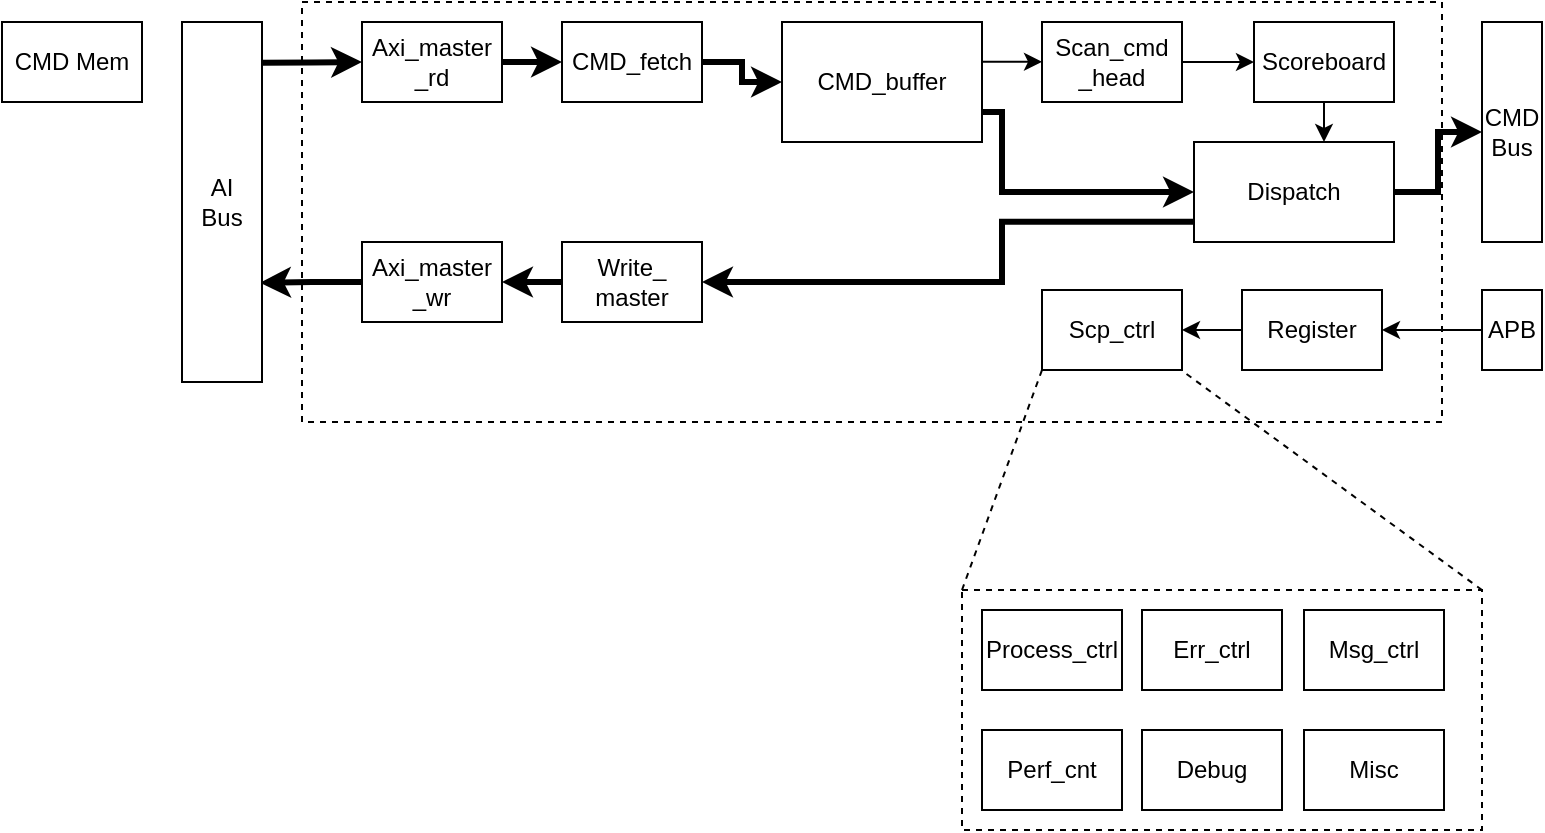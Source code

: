 <mxfile version="21.5.2" type="github">
  <diagram name="第 1 页" id="LpcylKUexM6prcseToAj">
    <mxGraphModel dx="1728" dy="937" grid="1" gridSize="10" guides="1" tooltips="1" connect="1" arrows="1" fold="1" page="1" pageScale="1" pageWidth="1169" pageHeight="827" math="0" shadow="0">
      <root>
        <mxCell id="0" />
        <mxCell id="1" parent="0" />
        <mxCell id="ImF7eDTHu0jVzkc-1LmT-47" value="" style="rounded=0;whiteSpace=wrap;html=1;dashed=1;" vertex="1" parent="1">
          <mxGeometry x="170" y="270" width="570" height="210" as="geometry" />
        </mxCell>
        <mxCell id="ImF7eDTHu0jVzkc-1LmT-39" value="" style="rounded=0;whiteSpace=wrap;html=1;dashed=1;" vertex="1" parent="1">
          <mxGeometry x="500" y="564" width="260" height="120" as="geometry" />
        </mxCell>
        <mxCell id="ImF7eDTHu0jVzkc-1LmT-18" value="" style="edgeStyle=orthogonalEdgeStyle;rounded=0;orthogonalLoop=1;jettySize=auto;html=1;strokeWidth=3;" edge="1" parent="1" source="ImF7eDTHu0jVzkc-1LmT-1" target="ImF7eDTHu0jVzkc-1LmT-2">
          <mxGeometry relative="1" as="geometry" />
        </mxCell>
        <mxCell id="ImF7eDTHu0jVzkc-1LmT-1" value="CMD_fetch" style="rounded=0;whiteSpace=wrap;html=1;" vertex="1" parent="1">
          <mxGeometry x="300" y="280" width="70" height="40" as="geometry" />
        </mxCell>
        <mxCell id="ImF7eDTHu0jVzkc-1LmT-20" value="" style="edgeStyle=orthogonalEdgeStyle;rounded=0;orthogonalLoop=1;jettySize=auto;html=1;entryX=0;entryY=0.5;entryDx=0;entryDy=0;exitX=0.997;exitY=0.332;exitDx=0;exitDy=0;exitPerimeter=0;" edge="1" parent="1" source="ImF7eDTHu0jVzkc-1LmT-2" target="ImF7eDTHu0jVzkc-1LmT-3">
          <mxGeometry relative="1" as="geometry" />
        </mxCell>
        <mxCell id="ImF7eDTHu0jVzkc-1LmT-24" style="edgeStyle=orthogonalEdgeStyle;rounded=0;orthogonalLoop=1;jettySize=auto;html=1;entryX=0;entryY=0.5;entryDx=0;entryDy=0;exitX=1;exitY=0.75;exitDx=0;exitDy=0;strokeWidth=3;" edge="1" parent="1" source="ImF7eDTHu0jVzkc-1LmT-2" target="ImF7eDTHu0jVzkc-1LmT-8">
          <mxGeometry relative="1" as="geometry">
            <Array as="points">
              <mxPoint x="520" y="325" />
              <mxPoint x="520" y="365" />
            </Array>
          </mxGeometry>
        </mxCell>
        <mxCell id="ImF7eDTHu0jVzkc-1LmT-2" value="CMD_buffer" style="rounded=0;whiteSpace=wrap;html=1;" vertex="1" parent="1">
          <mxGeometry x="410" y="280" width="100" height="60" as="geometry" />
        </mxCell>
        <mxCell id="ImF7eDTHu0jVzkc-1LmT-21" value="" style="edgeStyle=orthogonalEdgeStyle;rounded=0;orthogonalLoop=1;jettySize=auto;html=1;" edge="1" parent="1" source="ImF7eDTHu0jVzkc-1LmT-3" target="ImF7eDTHu0jVzkc-1LmT-4">
          <mxGeometry relative="1" as="geometry" />
        </mxCell>
        <mxCell id="ImF7eDTHu0jVzkc-1LmT-3" value="Scan_cmd&lt;br&gt;_head" style="rounded=0;whiteSpace=wrap;html=1;" vertex="1" parent="1">
          <mxGeometry x="540" y="280" width="70" height="40" as="geometry" />
        </mxCell>
        <mxCell id="ImF7eDTHu0jVzkc-1LmT-23" value="" style="edgeStyle=orthogonalEdgeStyle;rounded=0;orthogonalLoop=1;jettySize=auto;html=1;entryX=0.649;entryY=0.005;entryDx=0;entryDy=0;entryPerimeter=0;" edge="1" parent="1" source="ImF7eDTHu0jVzkc-1LmT-4" target="ImF7eDTHu0jVzkc-1LmT-8">
          <mxGeometry relative="1" as="geometry" />
        </mxCell>
        <mxCell id="ImF7eDTHu0jVzkc-1LmT-4" value="Scoreboard" style="rounded=0;whiteSpace=wrap;html=1;" vertex="1" parent="1">
          <mxGeometry x="646" y="280" width="70" height="40" as="geometry" />
        </mxCell>
        <mxCell id="ImF7eDTHu0jVzkc-1LmT-31" value="" style="edgeStyle=orthogonalEdgeStyle;rounded=0;orthogonalLoop=1;jettySize=auto;html=1;strokeWidth=3;" edge="1" parent="1" source="ImF7eDTHu0jVzkc-1LmT-5" target="ImF7eDTHu0jVzkc-1LmT-11">
          <mxGeometry relative="1" as="geometry" />
        </mxCell>
        <mxCell id="ImF7eDTHu0jVzkc-1LmT-5" value="Write_&lt;br&gt;master" style="rounded=0;whiteSpace=wrap;html=1;" vertex="1" parent="1">
          <mxGeometry x="300" y="390" width="70" height="40" as="geometry" />
        </mxCell>
        <mxCell id="ImF7eDTHu0jVzkc-1LmT-33" value="" style="edgeStyle=orthogonalEdgeStyle;rounded=0;orthogonalLoop=1;jettySize=auto;html=1;" edge="1" parent="1" source="ImF7eDTHu0jVzkc-1LmT-6" target="ImF7eDTHu0jVzkc-1LmT-7">
          <mxGeometry relative="1" as="geometry" />
        </mxCell>
        <mxCell id="ImF7eDTHu0jVzkc-1LmT-6" value="Register" style="rounded=0;whiteSpace=wrap;html=1;" vertex="1" parent="1">
          <mxGeometry x="640" y="414" width="70" height="40" as="geometry" />
        </mxCell>
        <mxCell id="ImF7eDTHu0jVzkc-1LmT-7" value="Scp_ctrl" style="rounded=0;whiteSpace=wrap;html=1;" vertex="1" parent="1">
          <mxGeometry x="540" y="414" width="70" height="40" as="geometry" />
        </mxCell>
        <mxCell id="ImF7eDTHu0jVzkc-1LmT-28" value="" style="edgeStyle=orthogonalEdgeStyle;rounded=0;orthogonalLoop=1;jettySize=auto;html=1;strokeWidth=3;" edge="1" parent="1" source="ImF7eDTHu0jVzkc-1LmT-8" target="ImF7eDTHu0jVzkc-1LmT-14">
          <mxGeometry relative="1" as="geometry" />
        </mxCell>
        <mxCell id="ImF7eDTHu0jVzkc-1LmT-30" style="edgeStyle=orthogonalEdgeStyle;rounded=0;orthogonalLoop=1;jettySize=auto;html=1;entryX=1;entryY=0.5;entryDx=0;entryDy=0;exitX=-0.002;exitY=0.797;exitDx=0;exitDy=0;exitPerimeter=0;strokeWidth=3;" edge="1" parent="1" source="ImF7eDTHu0jVzkc-1LmT-8" target="ImF7eDTHu0jVzkc-1LmT-5">
          <mxGeometry relative="1" as="geometry">
            <Array as="points">
              <mxPoint x="520" y="380" />
              <mxPoint x="520" y="410" />
            </Array>
          </mxGeometry>
        </mxCell>
        <mxCell id="ImF7eDTHu0jVzkc-1LmT-8" value="Dispatch" style="rounded=0;whiteSpace=wrap;html=1;" vertex="1" parent="1">
          <mxGeometry x="616" y="340" width="100" height="50" as="geometry" />
        </mxCell>
        <mxCell id="ImF7eDTHu0jVzkc-1LmT-17" value="" style="edgeStyle=orthogonalEdgeStyle;rounded=0;orthogonalLoop=1;jettySize=auto;html=1;strokeWidth=3;" edge="1" parent="1" source="ImF7eDTHu0jVzkc-1LmT-9" target="ImF7eDTHu0jVzkc-1LmT-1">
          <mxGeometry relative="1" as="geometry" />
        </mxCell>
        <mxCell id="ImF7eDTHu0jVzkc-1LmT-9" value="Axi_master&lt;br&gt;_rd" style="rounded=0;whiteSpace=wrap;html=1;" vertex="1" parent="1">
          <mxGeometry x="200" y="280" width="70" height="40" as="geometry" />
        </mxCell>
        <mxCell id="ImF7eDTHu0jVzkc-1LmT-27" value="" style="edgeStyle=orthogonalEdgeStyle;rounded=0;orthogonalLoop=1;jettySize=auto;html=1;entryX=0.975;entryY=0.724;entryDx=0;entryDy=0;entryPerimeter=0;strokeWidth=3;" edge="1" parent="1" source="ImF7eDTHu0jVzkc-1LmT-11" target="ImF7eDTHu0jVzkc-1LmT-13">
          <mxGeometry relative="1" as="geometry" />
        </mxCell>
        <mxCell id="ImF7eDTHu0jVzkc-1LmT-11" value="Axi_master&lt;br&gt;_wr" style="rounded=0;whiteSpace=wrap;html=1;" vertex="1" parent="1">
          <mxGeometry x="200" y="390" width="70" height="40" as="geometry" />
        </mxCell>
        <mxCell id="ImF7eDTHu0jVzkc-1LmT-12" value="CMD Mem" style="rounded=0;whiteSpace=wrap;html=1;" vertex="1" parent="1">
          <mxGeometry x="20" y="280" width="70" height="40" as="geometry" />
        </mxCell>
        <mxCell id="ImF7eDTHu0jVzkc-1LmT-25" style="edgeStyle=orthogonalEdgeStyle;rounded=0;orthogonalLoop=1;jettySize=auto;html=1;entryX=0;entryY=0.5;entryDx=0;entryDy=0;exitX=1;exitY=0.113;exitDx=0;exitDy=0;exitPerimeter=0;strokeWidth=3;" edge="1" parent="1" source="ImF7eDTHu0jVzkc-1LmT-13" target="ImF7eDTHu0jVzkc-1LmT-9">
          <mxGeometry relative="1" as="geometry" />
        </mxCell>
        <mxCell id="ImF7eDTHu0jVzkc-1LmT-13" value="AI&lt;br&gt;Bus" style="rounded=0;whiteSpace=wrap;html=1;" vertex="1" parent="1">
          <mxGeometry x="110" y="280" width="40" height="180" as="geometry" />
        </mxCell>
        <mxCell id="ImF7eDTHu0jVzkc-1LmT-14" value="CMD&lt;br&gt;Bus" style="rounded=0;whiteSpace=wrap;html=1;" vertex="1" parent="1">
          <mxGeometry x="760" y="280" width="30" height="110" as="geometry" />
        </mxCell>
        <mxCell id="ImF7eDTHu0jVzkc-1LmT-32" value="" style="edgeStyle=orthogonalEdgeStyle;rounded=0;orthogonalLoop=1;jettySize=auto;html=1;" edge="1" parent="1" source="ImF7eDTHu0jVzkc-1LmT-15" target="ImF7eDTHu0jVzkc-1LmT-6">
          <mxGeometry relative="1" as="geometry" />
        </mxCell>
        <mxCell id="ImF7eDTHu0jVzkc-1LmT-15" value="APB" style="rounded=0;whiteSpace=wrap;html=1;" vertex="1" parent="1">
          <mxGeometry x="760" y="414" width="30" height="40" as="geometry" />
        </mxCell>
        <mxCell id="ImF7eDTHu0jVzkc-1LmT-34" value="Err_ctrl" style="rounded=0;whiteSpace=wrap;html=1;" vertex="1" parent="1">
          <mxGeometry x="590" y="574" width="70" height="40" as="geometry" />
        </mxCell>
        <mxCell id="ImF7eDTHu0jVzkc-1LmT-35" value="Msg_ctrl" style="rounded=0;whiteSpace=wrap;html=1;" vertex="1" parent="1">
          <mxGeometry x="671" y="574" width="70" height="40" as="geometry" />
        </mxCell>
        <mxCell id="ImF7eDTHu0jVzkc-1LmT-36" value="Perf_cnt" style="rounded=0;whiteSpace=wrap;html=1;" vertex="1" parent="1">
          <mxGeometry x="510" y="634" width="70" height="40" as="geometry" />
        </mxCell>
        <mxCell id="ImF7eDTHu0jVzkc-1LmT-37" value="Process_ctrl" style="rounded=0;whiteSpace=wrap;html=1;" vertex="1" parent="1">
          <mxGeometry x="510" y="574" width="70" height="40" as="geometry" />
        </mxCell>
        <mxCell id="ImF7eDTHu0jVzkc-1LmT-38" value="Debug" style="rounded=0;whiteSpace=wrap;html=1;" vertex="1" parent="1">
          <mxGeometry x="590" y="634" width="70" height="40" as="geometry" />
        </mxCell>
        <mxCell id="ImF7eDTHu0jVzkc-1LmT-42" value="" style="endArrow=none;dashed=1;html=1;rounded=0;exitX=0;exitY=0;exitDx=0;exitDy=0;entryX=0;entryY=1;entryDx=0;entryDy=0;" edge="1" parent="1" source="ImF7eDTHu0jVzkc-1LmT-39" target="ImF7eDTHu0jVzkc-1LmT-7">
          <mxGeometry width="50" height="50" relative="1" as="geometry">
            <mxPoint x="500" y="474" as="sourcePoint" />
            <mxPoint x="550" y="424" as="targetPoint" />
          </mxGeometry>
        </mxCell>
        <mxCell id="ImF7eDTHu0jVzkc-1LmT-43" value="" style="endArrow=none;dashed=1;html=1;rounded=0;exitX=1;exitY=0;exitDx=0;exitDy=0;entryX=0;entryY=1;entryDx=0;entryDy=0;" edge="1" parent="1" source="ImF7eDTHu0jVzkc-1LmT-39">
          <mxGeometry width="50" height="50" relative="1" as="geometry">
            <mxPoint x="609.52" y="564" as="sourcePoint" />
            <mxPoint x="609.52" y="454" as="targetPoint" />
          </mxGeometry>
        </mxCell>
        <mxCell id="ImF7eDTHu0jVzkc-1LmT-44" value="Misc" style="rounded=0;whiteSpace=wrap;html=1;" vertex="1" parent="1">
          <mxGeometry x="671" y="634" width="70" height="40" as="geometry" />
        </mxCell>
      </root>
    </mxGraphModel>
  </diagram>
</mxfile>
